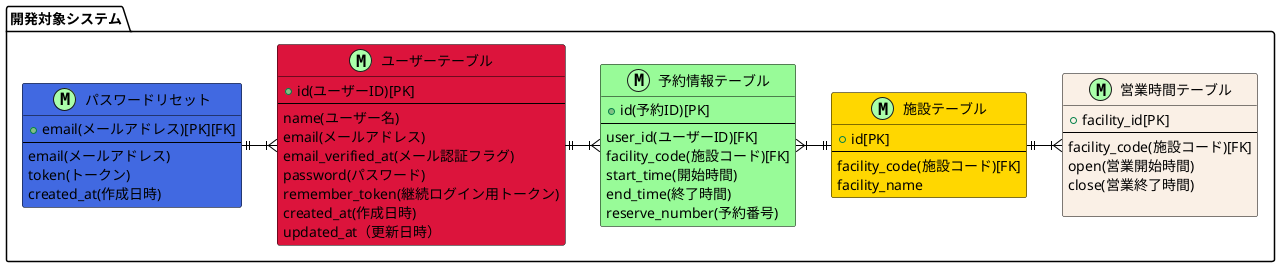 @startuml
/'
	エンティティに着色
'/

!define MAIN_ENTITY #dc143c
!define MAIN_ENTITY_2 #4169e1
!define MAIN_ENTITY_3 #ffd700 
!define MAIN_ENTITY_4 #98fb98 
!define MAIN_ENTITY_5 #faf0e6

/' 他の色も、用途が分りやすいように名前をつけます。 '/
!define METAL #F2F2F2-#D9D9D9
!define MASTER_MARK_COLOR #AAFFAA
!define TRANSACTION_MARK_COLOR #FFAA00

/'
  デフォルトのスタイルを設定します。
  この場合の指定は class です。entity ではエラーになります。
'/
skinparam class {
    BackgroundColor METAL
    BorderColor Black
    ArrowColor Black
}

package "開発対象システム" as target_system {
	 /'
      マスターテーブルを M、トランザクションを T などと安直にしていますが、
      チーム内でルールを決めればなんでも良いと思います。交差テーブルは "I" とか。
      角丸四角形が描けない代替です。
      １文字なら "主" とか "従" とか日本語でも OK だったのが受ける。
     '/

     entity "ユーザーテーブル" as user <<M,MASTER_MARK_COLOR>> MAIN_ENTITY {
     	+ id(ユーザーID)[PK]
     	--
     	name(ユーザー名)
     	email(メールアドレス)
     	email_verified_at(メール認証フラグ)
     	password(パスワード)
     	remember_token(継続ログイン用トークン)
     	created_at(作成日時)
     	updated_at（更新日時）
     }

     entity "パスワードリセット" as password_reset <<M,MASTER_MARK_COLOR>> MAIN_ENTITY_2 {
     	+ email(メールアドレス)[PK][FK]
     	--
     	email(メールアドレス)
     	token(トークン)
       	created_at(作成日時)
     }

     entity "施設テーブル" as facility <<M,MASTER_MARK_COLOR>> MAIN_ENTITY_3 {
     	+ id[PK]
     	--
        facility_code(施設コード)[FK]
     	facility_name
     }

     entity "予約情報テーブル" as reserve <<M,MASTER_MARK_COLOR>> MAIN_ENTITY_4 {
     	+ id(予約ID)[PK]
     	--
     	user_id(ユーザーID)[FK]
     	facility_code(施設コード)[FK]
     	start_time(開始時間)
     	end_time(終了時間)
        reserve_number(予約番号)
     }

     entity "営業時間テーブル" as business_hours <<M,MASTER_MARK_COLOR>> MAIN_ENTITY_5 {
     	+ facility_id[PK]
     	--
        facility_code(施設コード)[FK]
     	open(営業開始時間)
     	close(営業終了時間)

     }
 }

user       ||-ri-|{     reserve
facility          ||-le-|{     reserve
facility          ||-ri-|{     business_hours
password_reset  ||-ri-|{     user


@enduml